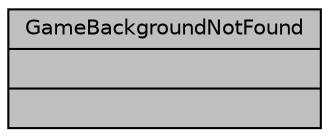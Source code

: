 digraph "GameBackgroundNotFound"
{
  edge [fontname="Helvetica",fontsize="10",labelfontname="Helvetica",labelfontsize="10"];
  node [fontname="Helvetica",fontsize="10",shape=record];
  Node1 [label="{GameBackgroundNotFound\n||}",height=0.2,width=0.4,color="black", fillcolor="grey75", style="filled", fontcolor="black"];
}
